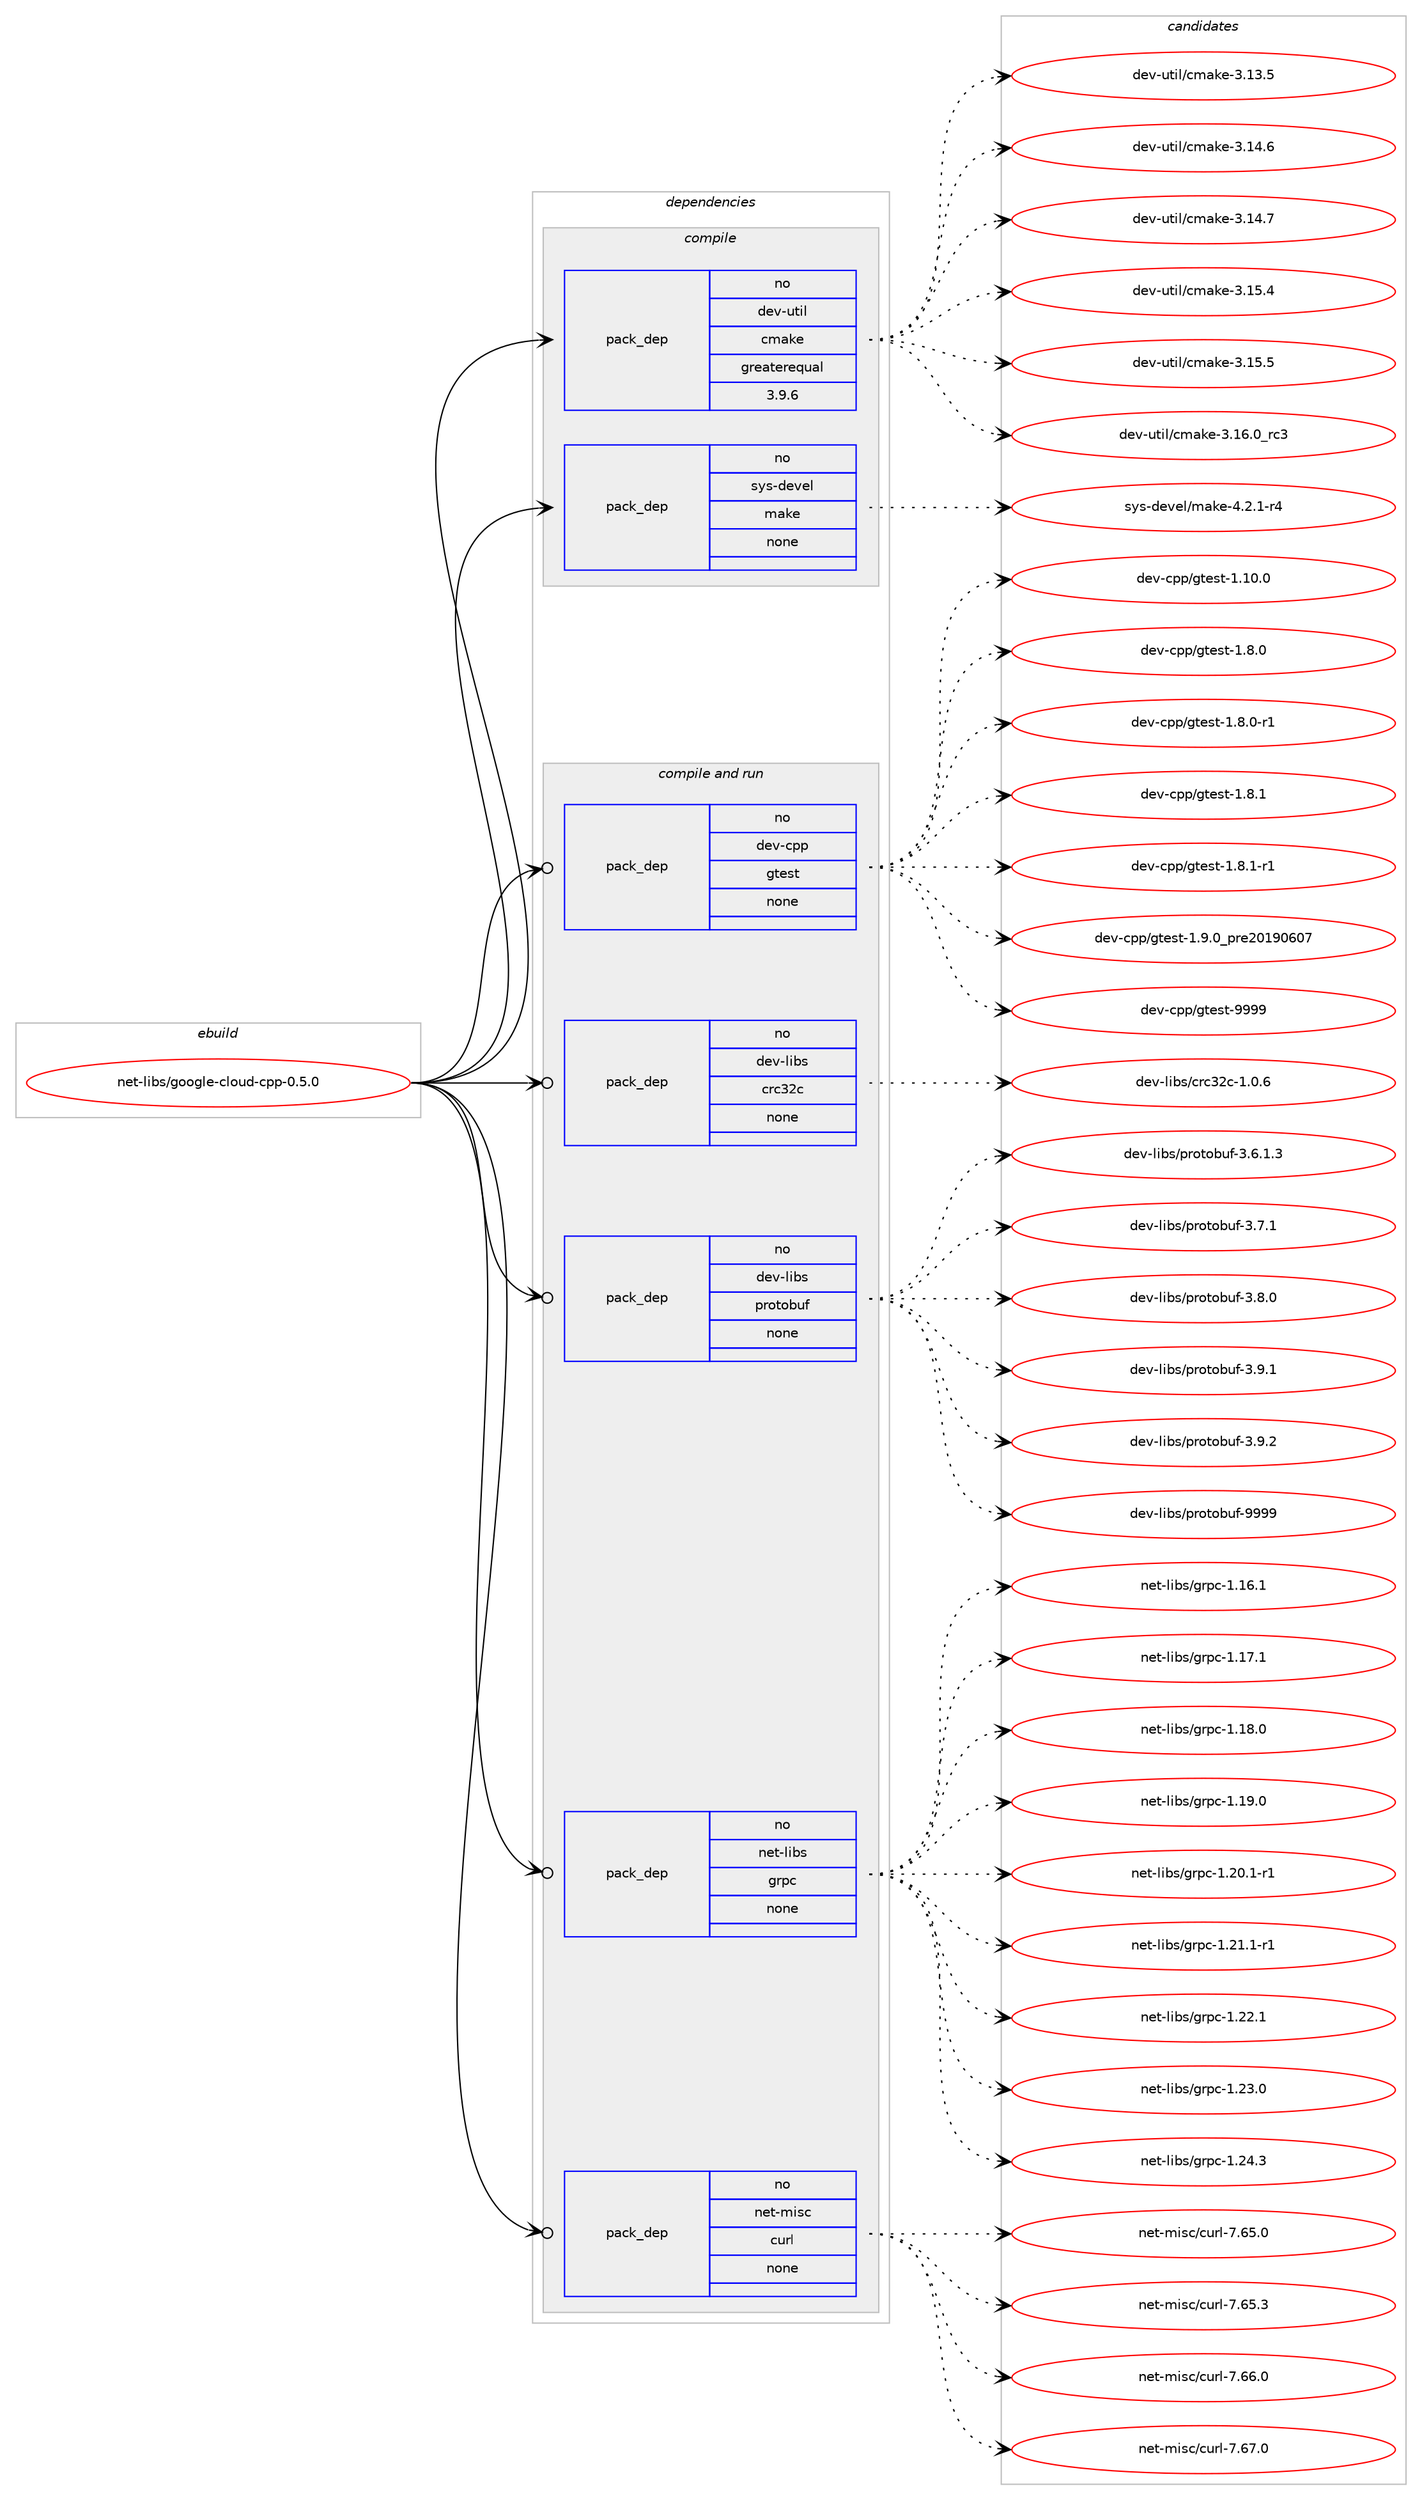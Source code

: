 digraph prolog {

# *************
# Graph options
# *************

newrank=true;
concentrate=true;
compound=true;
graph [rankdir=LR,fontname=Helvetica,fontsize=10,ranksep=1.5];#, ranksep=2.5, nodesep=0.2];
edge  [arrowhead=vee];
node  [fontname=Helvetica,fontsize=10];

# **********
# The ebuild
# **********

subgraph cluster_leftcol {
color=gray;
rank=same;
label=<<i>ebuild</i>>;
id [label="net-libs/google-cloud-cpp-0.5.0", color=red, width=4, href="../net-libs/google-cloud-cpp-0.5.0.svg"];
}

# ****************
# The dependencies
# ****************

subgraph cluster_midcol {
color=gray;
label=<<i>dependencies</i>>;
subgraph cluster_compile {
fillcolor="#eeeeee";
style=filled;
label=<<i>compile</i>>;
subgraph pack610066 {
dependency825807 [label=<<TABLE BORDER="0" CELLBORDER="1" CELLSPACING="0" CELLPADDING="4" WIDTH="220"><TR><TD ROWSPAN="6" CELLPADDING="30">pack_dep</TD></TR><TR><TD WIDTH="110">no</TD></TR><TR><TD>dev-util</TD></TR><TR><TD>cmake</TD></TR><TR><TD>greaterequal</TD></TR><TR><TD>3.9.6</TD></TR></TABLE>>, shape=none, color=blue];
}
id:e -> dependency825807:w [weight=20,style="solid",arrowhead="vee"];
subgraph pack610067 {
dependency825808 [label=<<TABLE BORDER="0" CELLBORDER="1" CELLSPACING="0" CELLPADDING="4" WIDTH="220"><TR><TD ROWSPAN="6" CELLPADDING="30">pack_dep</TD></TR><TR><TD WIDTH="110">no</TD></TR><TR><TD>sys-devel</TD></TR><TR><TD>make</TD></TR><TR><TD>none</TD></TR><TR><TD></TD></TR></TABLE>>, shape=none, color=blue];
}
id:e -> dependency825808:w [weight=20,style="solid",arrowhead="vee"];
}
subgraph cluster_compileandrun {
fillcolor="#eeeeee";
style=filled;
label=<<i>compile and run</i>>;
subgraph pack610068 {
dependency825809 [label=<<TABLE BORDER="0" CELLBORDER="1" CELLSPACING="0" CELLPADDING="4" WIDTH="220"><TR><TD ROWSPAN="6" CELLPADDING="30">pack_dep</TD></TR><TR><TD WIDTH="110">no</TD></TR><TR><TD>dev-cpp</TD></TR><TR><TD>gtest</TD></TR><TR><TD>none</TD></TR><TR><TD></TD></TR></TABLE>>, shape=none, color=blue];
}
id:e -> dependency825809:w [weight=20,style="solid",arrowhead="odotvee"];
subgraph pack610069 {
dependency825810 [label=<<TABLE BORDER="0" CELLBORDER="1" CELLSPACING="0" CELLPADDING="4" WIDTH="220"><TR><TD ROWSPAN="6" CELLPADDING="30">pack_dep</TD></TR><TR><TD WIDTH="110">no</TD></TR><TR><TD>dev-libs</TD></TR><TR><TD>crc32c</TD></TR><TR><TD>none</TD></TR><TR><TD></TD></TR></TABLE>>, shape=none, color=blue];
}
id:e -> dependency825810:w [weight=20,style="solid",arrowhead="odotvee"];
subgraph pack610070 {
dependency825811 [label=<<TABLE BORDER="0" CELLBORDER="1" CELLSPACING="0" CELLPADDING="4" WIDTH="220"><TR><TD ROWSPAN="6" CELLPADDING="30">pack_dep</TD></TR><TR><TD WIDTH="110">no</TD></TR><TR><TD>dev-libs</TD></TR><TR><TD>protobuf</TD></TR><TR><TD>none</TD></TR><TR><TD></TD></TR></TABLE>>, shape=none, color=blue];
}
id:e -> dependency825811:w [weight=20,style="solid",arrowhead="odotvee"];
subgraph pack610071 {
dependency825812 [label=<<TABLE BORDER="0" CELLBORDER="1" CELLSPACING="0" CELLPADDING="4" WIDTH="220"><TR><TD ROWSPAN="6" CELLPADDING="30">pack_dep</TD></TR><TR><TD WIDTH="110">no</TD></TR><TR><TD>net-libs</TD></TR><TR><TD>grpc</TD></TR><TR><TD>none</TD></TR><TR><TD></TD></TR></TABLE>>, shape=none, color=blue];
}
id:e -> dependency825812:w [weight=20,style="solid",arrowhead="odotvee"];
subgraph pack610072 {
dependency825813 [label=<<TABLE BORDER="0" CELLBORDER="1" CELLSPACING="0" CELLPADDING="4" WIDTH="220"><TR><TD ROWSPAN="6" CELLPADDING="30">pack_dep</TD></TR><TR><TD WIDTH="110">no</TD></TR><TR><TD>net-misc</TD></TR><TR><TD>curl</TD></TR><TR><TD>none</TD></TR><TR><TD></TD></TR></TABLE>>, shape=none, color=blue];
}
id:e -> dependency825813:w [weight=20,style="solid",arrowhead="odotvee"];
}
subgraph cluster_run {
fillcolor="#eeeeee";
style=filled;
label=<<i>run</i>>;
}
}

# **************
# The candidates
# **************

subgraph cluster_choices {
rank=same;
color=gray;
label=<<i>candidates</i>>;

subgraph choice610066 {
color=black;
nodesep=1;
choice1001011184511711610510847991099710710145514649514653 [label="dev-util/cmake-3.13.5", color=red, width=4,href="../dev-util/cmake-3.13.5.svg"];
choice1001011184511711610510847991099710710145514649524654 [label="dev-util/cmake-3.14.6", color=red, width=4,href="../dev-util/cmake-3.14.6.svg"];
choice1001011184511711610510847991099710710145514649524655 [label="dev-util/cmake-3.14.7", color=red, width=4,href="../dev-util/cmake-3.14.7.svg"];
choice1001011184511711610510847991099710710145514649534652 [label="dev-util/cmake-3.15.4", color=red, width=4,href="../dev-util/cmake-3.15.4.svg"];
choice1001011184511711610510847991099710710145514649534653 [label="dev-util/cmake-3.15.5", color=red, width=4,href="../dev-util/cmake-3.15.5.svg"];
choice1001011184511711610510847991099710710145514649544648951149951 [label="dev-util/cmake-3.16.0_rc3", color=red, width=4,href="../dev-util/cmake-3.16.0_rc3.svg"];
dependency825807:e -> choice1001011184511711610510847991099710710145514649514653:w [style=dotted,weight="100"];
dependency825807:e -> choice1001011184511711610510847991099710710145514649524654:w [style=dotted,weight="100"];
dependency825807:e -> choice1001011184511711610510847991099710710145514649524655:w [style=dotted,weight="100"];
dependency825807:e -> choice1001011184511711610510847991099710710145514649534652:w [style=dotted,weight="100"];
dependency825807:e -> choice1001011184511711610510847991099710710145514649534653:w [style=dotted,weight="100"];
dependency825807:e -> choice1001011184511711610510847991099710710145514649544648951149951:w [style=dotted,weight="100"];
}
subgraph choice610067 {
color=black;
nodesep=1;
choice1151211154510010111810110847109971071014552465046494511452 [label="sys-devel/make-4.2.1-r4", color=red, width=4,href="../sys-devel/make-4.2.1-r4.svg"];
dependency825808:e -> choice1151211154510010111810110847109971071014552465046494511452:w [style=dotted,weight="100"];
}
subgraph choice610068 {
color=black;
nodesep=1;
choice10010111845991121124710311610111511645494649484648 [label="dev-cpp/gtest-1.10.0", color=red, width=4,href="../dev-cpp/gtest-1.10.0.svg"];
choice100101118459911211247103116101115116454946564648 [label="dev-cpp/gtest-1.8.0", color=red, width=4,href="../dev-cpp/gtest-1.8.0.svg"];
choice1001011184599112112471031161011151164549465646484511449 [label="dev-cpp/gtest-1.8.0-r1", color=red, width=4,href="../dev-cpp/gtest-1.8.0-r1.svg"];
choice100101118459911211247103116101115116454946564649 [label="dev-cpp/gtest-1.8.1", color=red, width=4,href="../dev-cpp/gtest-1.8.1.svg"];
choice1001011184599112112471031161011151164549465646494511449 [label="dev-cpp/gtest-1.8.1-r1", color=red, width=4,href="../dev-cpp/gtest-1.8.1-r1.svg"];
choice100101118459911211247103116101115116454946574648951121141015048495748544855 [label="dev-cpp/gtest-1.9.0_pre20190607", color=red, width=4,href="../dev-cpp/gtest-1.9.0_pre20190607.svg"];
choice1001011184599112112471031161011151164557575757 [label="dev-cpp/gtest-9999", color=red, width=4,href="../dev-cpp/gtest-9999.svg"];
dependency825809:e -> choice10010111845991121124710311610111511645494649484648:w [style=dotted,weight="100"];
dependency825809:e -> choice100101118459911211247103116101115116454946564648:w [style=dotted,weight="100"];
dependency825809:e -> choice1001011184599112112471031161011151164549465646484511449:w [style=dotted,weight="100"];
dependency825809:e -> choice100101118459911211247103116101115116454946564649:w [style=dotted,weight="100"];
dependency825809:e -> choice1001011184599112112471031161011151164549465646494511449:w [style=dotted,weight="100"];
dependency825809:e -> choice100101118459911211247103116101115116454946574648951121141015048495748544855:w [style=dotted,weight="100"];
dependency825809:e -> choice1001011184599112112471031161011151164557575757:w [style=dotted,weight="100"];
}
subgraph choice610069 {
color=black;
nodesep=1;
choice1001011184510810598115479911499515099454946484654 [label="dev-libs/crc32c-1.0.6", color=red, width=4,href="../dev-libs/crc32c-1.0.6.svg"];
dependency825810:e -> choice1001011184510810598115479911499515099454946484654:w [style=dotted,weight="100"];
}
subgraph choice610070 {
color=black;
nodesep=1;
choice100101118451081059811547112114111116111981171024551465446494651 [label="dev-libs/protobuf-3.6.1.3", color=red, width=4,href="../dev-libs/protobuf-3.6.1.3.svg"];
choice10010111845108105981154711211411111611198117102455146554649 [label="dev-libs/protobuf-3.7.1", color=red, width=4,href="../dev-libs/protobuf-3.7.1.svg"];
choice10010111845108105981154711211411111611198117102455146564648 [label="dev-libs/protobuf-3.8.0", color=red, width=4,href="../dev-libs/protobuf-3.8.0.svg"];
choice10010111845108105981154711211411111611198117102455146574649 [label="dev-libs/protobuf-3.9.1", color=red, width=4,href="../dev-libs/protobuf-3.9.1.svg"];
choice10010111845108105981154711211411111611198117102455146574650 [label="dev-libs/protobuf-3.9.2", color=red, width=4,href="../dev-libs/protobuf-3.9.2.svg"];
choice100101118451081059811547112114111116111981171024557575757 [label="dev-libs/protobuf-9999", color=red, width=4,href="../dev-libs/protobuf-9999.svg"];
dependency825811:e -> choice100101118451081059811547112114111116111981171024551465446494651:w [style=dotted,weight="100"];
dependency825811:e -> choice10010111845108105981154711211411111611198117102455146554649:w [style=dotted,weight="100"];
dependency825811:e -> choice10010111845108105981154711211411111611198117102455146564648:w [style=dotted,weight="100"];
dependency825811:e -> choice10010111845108105981154711211411111611198117102455146574649:w [style=dotted,weight="100"];
dependency825811:e -> choice10010111845108105981154711211411111611198117102455146574650:w [style=dotted,weight="100"];
dependency825811:e -> choice100101118451081059811547112114111116111981171024557575757:w [style=dotted,weight="100"];
}
subgraph choice610071 {
color=black;
nodesep=1;
choice1101011164510810598115471031141129945494649544649 [label="net-libs/grpc-1.16.1", color=red, width=4,href="../net-libs/grpc-1.16.1.svg"];
choice1101011164510810598115471031141129945494649554649 [label="net-libs/grpc-1.17.1", color=red, width=4,href="../net-libs/grpc-1.17.1.svg"];
choice1101011164510810598115471031141129945494649564648 [label="net-libs/grpc-1.18.0", color=red, width=4,href="../net-libs/grpc-1.18.0.svg"];
choice1101011164510810598115471031141129945494649574648 [label="net-libs/grpc-1.19.0", color=red, width=4,href="../net-libs/grpc-1.19.0.svg"];
choice11010111645108105981154710311411299454946504846494511449 [label="net-libs/grpc-1.20.1-r1", color=red, width=4,href="../net-libs/grpc-1.20.1-r1.svg"];
choice11010111645108105981154710311411299454946504946494511449 [label="net-libs/grpc-1.21.1-r1", color=red, width=4,href="../net-libs/grpc-1.21.1-r1.svg"];
choice1101011164510810598115471031141129945494650504649 [label="net-libs/grpc-1.22.1", color=red, width=4,href="../net-libs/grpc-1.22.1.svg"];
choice1101011164510810598115471031141129945494650514648 [label="net-libs/grpc-1.23.0", color=red, width=4,href="../net-libs/grpc-1.23.0.svg"];
choice1101011164510810598115471031141129945494650524651 [label="net-libs/grpc-1.24.3", color=red, width=4,href="../net-libs/grpc-1.24.3.svg"];
dependency825812:e -> choice1101011164510810598115471031141129945494649544649:w [style=dotted,weight="100"];
dependency825812:e -> choice1101011164510810598115471031141129945494649554649:w [style=dotted,weight="100"];
dependency825812:e -> choice1101011164510810598115471031141129945494649564648:w [style=dotted,weight="100"];
dependency825812:e -> choice1101011164510810598115471031141129945494649574648:w [style=dotted,weight="100"];
dependency825812:e -> choice11010111645108105981154710311411299454946504846494511449:w [style=dotted,weight="100"];
dependency825812:e -> choice11010111645108105981154710311411299454946504946494511449:w [style=dotted,weight="100"];
dependency825812:e -> choice1101011164510810598115471031141129945494650504649:w [style=dotted,weight="100"];
dependency825812:e -> choice1101011164510810598115471031141129945494650514648:w [style=dotted,weight="100"];
dependency825812:e -> choice1101011164510810598115471031141129945494650524651:w [style=dotted,weight="100"];
}
subgraph choice610072 {
color=black;
nodesep=1;
choice1101011164510910511599479911711410845554654534648 [label="net-misc/curl-7.65.0", color=red, width=4,href="../net-misc/curl-7.65.0.svg"];
choice1101011164510910511599479911711410845554654534651 [label="net-misc/curl-7.65.3", color=red, width=4,href="../net-misc/curl-7.65.3.svg"];
choice1101011164510910511599479911711410845554654544648 [label="net-misc/curl-7.66.0", color=red, width=4,href="../net-misc/curl-7.66.0.svg"];
choice1101011164510910511599479911711410845554654554648 [label="net-misc/curl-7.67.0", color=red, width=4,href="../net-misc/curl-7.67.0.svg"];
dependency825813:e -> choice1101011164510910511599479911711410845554654534648:w [style=dotted,weight="100"];
dependency825813:e -> choice1101011164510910511599479911711410845554654534651:w [style=dotted,weight="100"];
dependency825813:e -> choice1101011164510910511599479911711410845554654544648:w [style=dotted,weight="100"];
dependency825813:e -> choice1101011164510910511599479911711410845554654554648:w [style=dotted,weight="100"];
}
}

}
